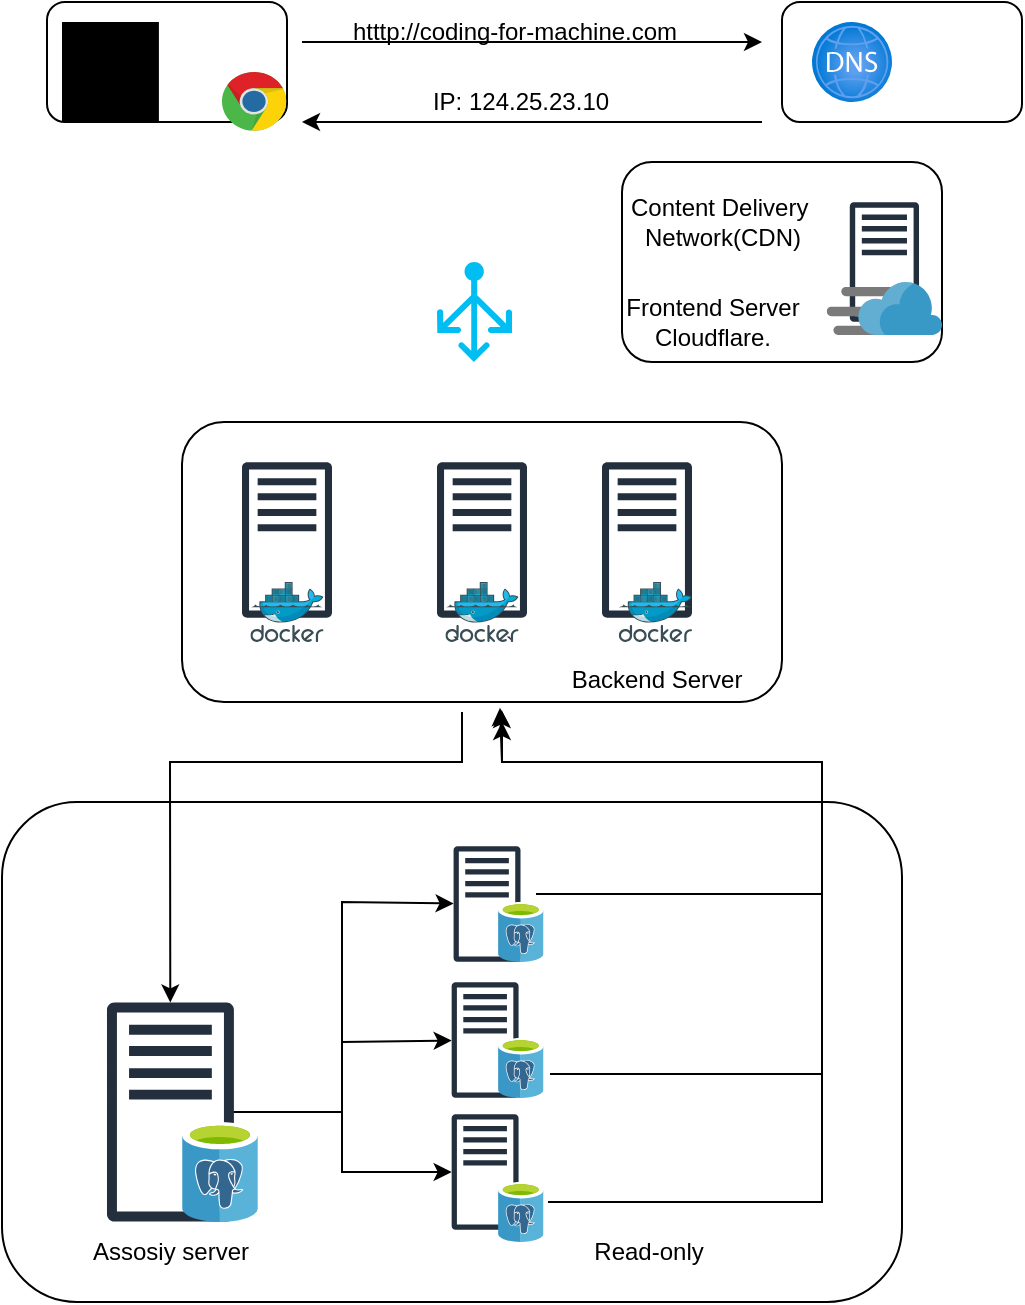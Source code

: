 <mxfile version="26.2.14">
  <diagram id="Ht1M8jgEwFfnCIfOTk4-" name="Page-1">
    <mxGraphModel dx="806" dy="481" grid="1" gridSize="10" guides="1" tooltips="1" connect="1" arrows="1" fold="1" page="1" pageScale="1" pageWidth="1169" pageHeight="827" math="0" shadow="0">
      <root>
        <mxCell id="0" />
        <mxCell id="1" parent="0" />
        <mxCell id="FrHEs0nIIMrFHYCSIknj-14" value="" style="rounded=1;whiteSpace=wrap;html=1;" vertex="1" parent="1">
          <mxGeometry x="192.5" y="60" width="120" height="60" as="geometry" />
        </mxCell>
        <mxCell id="FrHEs0nIIMrFHYCSIknj-2" value="" style="rounded=1;whiteSpace=wrap;html=1;" vertex="1" parent="1">
          <mxGeometry x="260" y="270" width="300" height="140" as="geometry" />
        </mxCell>
        <mxCell id="FrHEs0nIIMrFHYCSIknj-5" value="" style="sketch=0;outlineConnect=0;fontColor=#232F3E;gradientColor=none;fillColor=#232F3D;strokeColor=none;dashed=0;verticalLabelPosition=bottom;verticalAlign=top;align=center;html=1;fontSize=12;fontStyle=0;aspect=fixed;pointerEvents=1;shape=mxgraph.aws4.traditional_server;" vertex="1" parent="1">
          <mxGeometry x="290" y="290" width="45" height="78" as="geometry" />
        </mxCell>
        <mxCell id="FrHEs0nIIMrFHYCSIknj-6" value="`&lt;span style=&quot;white-space: pre;&quot;&gt;&#x9;&lt;/span&gt;`" style="sketch=0;outlineConnect=0;fontColor=#232F3E;gradientColor=none;fillColor=#232F3D;strokeColor=none;dashed=0;verticalLabelPosition=bottom;verticalAlign=top;align=center;html=1;fontSize=12;fontStyle=0;aspect=fixed;pointerEvents=1;shape=mxgraph.aws4.traditional_server;" vertex="1" parent="1">
          <mxGeometry x="387.5" y="290" width="45" height="78" as="geometry" />
        </mxCell>
        <mxCell id="FrHEs0nIIMrFHYCSIknj-7" value="" style="sketch=0;outlineConnect=0;fontColor=#232F3E;gradientColor=none;fillColor=#232F3D;strokeColor=none;dashed=0;verticalLabelPosition=bottom;verticalAlign=top;align=center;html=1;fontSize=12;fontStyle=0;aspect=fixed;pointerEvents=1;shape=mxgraph.aws4.traditional_server;" vertex="1" parent="1">
          <mxGeometry x="470" y="290" width="45" height="78" as="geometry" />
        </mxCell>
        <mxCell id="FrHEs0nIIMrFHYCSIknj-9" value="" style="image;sketch=0;aspect=fixed;html=1;points=[];align=center;fontSize=12;image=img/lib/mscae/Docker.svg;" vertex="1" parent="1">
          <mxGeometry x="478.41" y="350" width="36.59" height="30" as="geometry" />
        </mxCell>
        <mxCell id="FrHEs0nIIMrFHYCSIknj-10" value="" style="image;sketch=0;aspect=fixed;html=1;points=[];align=center;fontSize=12;image=img/lib/mscae/Docker.svg;" vertex="1" parent="1">
          <mxGeometry x="391.7" y="350" width="36.59" height="30" as="geometry" />
        </mxCell>
        <mxCell id="FrHEs0nIIMrFHYCSIknj-11" value="" style="image;sketch=0;aspect=fixed;html=1;points=[];align=center;fontSize=12;image=img/lib/mscae/Docker.svg;" vertex="1" parent="1">
          <mxGeometry x="294.2" y="350" width="36.59" height="30" as="geometry" />
        </mxCell>
        <mxCell id="FrHEs0nIIMrFHYCSIknj-12" value="" style="verticalLabelPosition=bottom;html=1;verticalAlign=top;align=center;strokeColor=none;fillColor=#00BEF2;shape=mxgraph.azure.load_balancer_generic;pointerEvents=1;" vertex="1" parent="1">
          <mxGeometry x="387.5" y="190" width="37.5" height="50" as="geometry" />
        </mxCell>
        <mxCell id="FrHEs0nIIMrFHYCSIknj-13" value="" style="sketch=0;verticalLabelPosition=bottom;sketch=0;aspect=fixed;html=1;verticalAlign=top;strokeColor=none;fillColor=#000000;align=center;outlineConnect=0;pointerEvents=1;shape=mxgraph.citrix2.external_users;" vertex="1" parent="1">
          <mxGeometry x="200" y="70" width="48.45" height="50" as="geometry" />
        </mxCell>
        <mxCell id="FrHEs0nIIMrFHYCSIknj-15" value="" style="dashed=0;outlineConnect=0;html=1;align=center;labelPosition=center;verticalLabelPosition=bottom;verticalAlign=top;shape=mxgraph.weblogos.chrome" vertex="1" parent="1">
          <mxGeometry x="280" y="95" width="32.5" height="30" as="geometry" />
        </mxCell>
        <mxCell id="FrHEs0nIIMrFHYCSIknj-16" value="" style="rounded=1;whiteSpace=wrap;html=1;" vertex="1" parent="1">
          <mxGeometry x="560" y="60" width="120" height="60" as="geometry" />
        </mxCell>
        <mxCell id="FrHEs0nIIMrFHYCSIknj-17" value="" style="image;aspect=fixed;html=1;points=[];align=center;fontSize=12;image=img/lib/azure2/networking/DNS_Zones.svg;" vertex="1" parent="1">
          <mxGeometry x="575" y="70" width="40" height="40" as="geometry" />
        </mxCell>
        <mxCell id="FrHEs0nIIMrFHYCSIknj-18" value="" style="endArrow=classic;html=1;rounded=0;" edge="1" parent="1">
          <mxGeometry width="50" height="50" relative="1" as="geometry">
            <mxPoint x="320" y="80" as="sourcePoint" />
            <mxPoint x="550" y="80" as="targetPoint" />
          </mxGeometry>
        </mxCell>
        <mxCell id="FrHEs0nIIMrFHYCSIknj-19" value="" style="endArrow=classic;html=1;rounded=0;" edge="1" parent="1">
          <mxGeometry width="50" height="50" relative="1" as="geometry">
            <mxPoint x="550" y="120" as="sourcePoint" />
            <mxPoint x="320" y="120" as="targetPoint" />
          </mxGeometry>
        </mxCell>
        <mxCell id="FrHEs0nIIMrFHYCSIknj-20" value="IP: 124.25.23.10" style="text;html=1;align=center;verticalAlign=middle;resizable=0;points=[];autosize=1;strokeColor=none;fillColor=none;" vertex="1" parent="1">
          <mxGeometry x="374.39" y="95" width="110" height="30" as="geometry" />
        </mxCell>
        <mxCell id="FrHEs0nIIMrFHYCSIknj-21" value="htttp://coding-for-machine.com" style="text;html=1;align=center;verticalAlign=middle;resizable=0;points=[];autosize=1;strokeColor=none;fillColor=none;" vertex="1" parent="1">
          <mxGeometry x="330.79" y="60" width="190" height="30" as="geometry" />
        </mxCell>
        <mxCell id="FrHEs0nIIMrFHYCSIknj-22" value="" style="rounded=1;whiteSpace=wrap;html=1;" vertex="1" parent="1">
          <mxGeometry x="170" y="460" width="450" height="250" as="geometry" />
        </mxCell>
        <mxCell id="FrHEs0nIIMrFHYCSIknj-24" value="" style="sketch=0;outlineConnect=0;fontColor=#232F3E;gradientColor=none;fillColor=#232F3D;strokeColor=none;dashed=0;verticalLabelPosition=bottom;verticalAlign=top;align=center;html=1;fontSize=12;fontStyle=0;aspect=fixed;pointerEvents=1;shape=mxgraph.aws4.traditional_server;" vertex="1" parent="1">
          <mxGeometry x="222.49" y="560" width="63.46" height="110" as="geometry" />
        </mxCell>
        <mxCell id="FrHEs0nIIMrFHYCSIknj-23" value="" style="image;sketch=0;aspect=fixed;html=1;points=[];align=center;fontSize=12;image=img/lib/mscae/Azure_Database_for_PostgreSQL_servers.svg;" vertex="1" parent="1">
          <mxGeometry x="260" y="620" width="38" height="50" as="geometry" />
        </mxCell>
        <mxCell id="FrHEs0nIIMrFHYCSIknj-25" value="Assosiy server" style="text;html=1;align=center;verticalAlign=middle;resizable=0;points=[];autosize=1;strokeColor=none;fillColor=none;" vertex="1" parent="1">
          <mxGeometry x="204.22" y="670" width="100" height="30" as="geometry" />
        </mxCell>
        <mxCell id="FrHEs0nIIMrFHYCSIknj-26" value="" style="sketch=0;outlineConnect=0;fontColor=#232F3E;gradientColor=none;fillColor=#232F3D;strokeColor=none;dashed=0;verticalLabelPosition=bottom;verticalAlign=top;align=center;html=1;fontSize=12;fontStyle=0;aspect=fixed;pointerEvents=1;shape=mxgraph.aws4.traditional_server;" vertex="1" parent="1">
          <mxGeometry x="395.79" y="482" width="33.46" height="58" as="geometry" />
        </mxCell>
        <mxCell id="FrHEs0nIIMrFHYCSIknj-27" value="" style="image;sketch=0;aspect=fixed;html=1;points=[];align=center;fontSize=12;image=img/lib/mscae/Azure_Database_for_PostgreSQL_servers.svg;" vertex="1" parent="1">
          <mxGeometry x="417.99" y="510" width="22.8" height="30" as="geometry" />
        </mxCell>
        <mxCell id="FrHEs0nIIMrFHYCSIknj-28" value="" style="sketch=0;outlineConnect=0;fontColor=#232F3E;gradientColor=none;fillColor=#232F3D;strokeColor=none;dashed=0;verticalLabelPosition=bottom;verticalAlign=top;align=center;html=1;fontSize=12;fontStyle=0;aspect=fixed;pointerEvents=1;shape=mxgraph.aws4.traditional_server;" vertex="1" parent="1">
          <mxGeometry x="394.83" y="550" width="33.46" height="58" as="geometry" />
        </mxCell>
        <mxCell id="FrHEs0nIIMrFHYCSIknj-29" value="" style="sketch=0;outlineConnect=0;fontColor=#232F3E;gradientColor=none;fillColor=#232F3D;strokeColor=none;dashed=0;verticalLabelPosition=bottom;verticalAlign=top;align=center;html=1;fontSize=12;fontStyle=0;aspect=fixed;pointerEvents=1;shape=mxgraph.aws4.traditional_server;" vertex="1" parent="1">
          <mxGeometry x="394.83" y="616" width="33.46" height="58" as="geometry" />
        </mxCell>
        <mxCell id="FrHEs0nIIMrFHYCSIknj-30" value="" style="image;sketch=0;aspect=fixed;html=1;points=[];align=center;fontSize=12;image=img/lib/mscae/Azure_Database_for_PostgreSQL_servers.svg;" vertex="1" parent="1">
          <mxGeometry x="417.99" y="578" width="22.8" height="30" as="geometry" />
        </mxCell>
        <mxCell id="FrHEs0nIIMrFHYCSIknj-31" value="" style="image;sketch=0;aspect=fixed;html=1;points=[];align=center;fontSize=12;image=img/lib/mscae/Azure_Database_for_PostgreSQL_servers.svg;" vertex="1" parent="1">
          <mxGeometry x="417.99" y="650" width="22.8" height="30" as="geometry" />
        </mxCell>
        <mxCell id="FrHEs0nIIMrFHYCSIknj-32" value="" style="endArrow=classic;html=1;rounded=0;" edge="1" parent="1" source="FrHEs0nIIMrFHYCSIknj-24" target="FrHEs0nIIMrFHYCSIknj-26">
          <mxGeometry width="50" height="50" relative="1" as="geometry">
            <mxPoint x="390" y="690" as="sourcePoint" />
            <mxPoint x="390" y="510" as="targetPoint" />
            <Array as="points">
              <mxPoint x="340" y="615" />
              <mxPoint x="340" y="510" />
            </Array>
          </mxGeometry>
        </mxCell>
        <mxCell id="FrHEs0nIIMrFHYCSIknj-33" value="" style="endArrow=classic;html=1;rounded=0;" edge="1" parent="1" source="FrHEs0nIIMrFHYCSIknj-24" target="FrHEs0nIIMrFHYCSIknj-29">
          <mxGeometry width="50" height="50" relative="1" as="geometry">
            <mxPoint x="390" y="690" as="sourcePoint" />
            <mxPoint x="440" y="640" as="targetPoint" />
            <Array as="points">
              <mxPoint x="340" y="615" />
              <mxPoint x="340" y="645" />
            </Array>
          </mxGeometry>
        </mxCell>
        <mxCell id="FrHEs0nIIMrFHYCSIknj-34" value="" style="endArrow=classic;html=1;rounded=0;" edge="1" parent="1" source="FrHEs0nIIMrFHYCSIknj-24" target="FrHEs0nIIMrFHYCSIknj-28">
          <mxGeometry width="50" height="50" relative="1" as="geometry">
            <mxPoint x="390" y="690" as="sourcePoint" />
            <mxPoint x="440" y="640" as="targetPoint" />
            <Array as="points">
              <mxPoint x="340" y="615" />
              <mxPoint x="340" y="580" />
            </Array>
          </mxGeometry>
        </mxCell>
        <mxCell id="FrHEs0nIIMrFHYCSIknj-35" value="Read-only" style="text;html=1;align=center;verticalAlign=middle;resizable=0;points=[];autosize=1;strokeColor=none;fillColor=none;" vertex="1" parent="1">
          <mxGeometry x="452.5" y="670" width="80" height="30" as="geometry" />
        </mxCell>
        <mxCell id="FrHEs0nIIMrFHYCSIknj-36" value="" style="endArrow=classic;html=1;rounded=0;" edge="1" parent="1" target="FrHEs0nIIMrFHYCSIknj-24">
          <mxGeometry width="50" height="50" relative="1" as="geometry">
            <mxPoint x="400" y="415" as="sourcePoint" />
            <mxPoint x="440" y="510.877" as="targetPoint" />
            <Array as="points">
              <mxPoint x="400" y="440" />
              <mxPoint x="254" y="440" />
            </Array>
          </mxGeometry>
        </mxCell>
        <mxCell id="FrHEs0nIIMrFHYCSIknj-37" value="" style="endArrow=classic;html=1;rounded=0;exitX=0.834;exitY=-0.133;exitDx=0;exitDy=0;exitPerimeter=0;entryX=0.533;entryY=1.029;entryDx=0;entryDy=0;entryPerimeter=0;" edge="1" parent="1" source="FrHEs0nIIMrFHYCSIknj-27" target="FrHEs0nIIMrFHYCSIknj-2">
          <mxGeometry width="50" height="50" relative="1" as="geometry">
            <mxPoint x="410" y="425" as="sourcePoint" />
            <mxPoint x="264" y="570" as="targetPoint" />
            <Array as="points">
              <mxPoint x="580" y="506" />
              <mxPoint x="580" y="440" />
              <mxPoint x="420" y="440" />
            </Array>
          </mxGeometry>
        </mxCell>
        <mxCell id="FrHEs0nIIMrFHYCSIknj-38" value="" style="endArrow=classic;html=1;rounded=0;exitX=1.141;exitY=0.6;exitDx=0;exitDy=0;exitPerimeter=0;entryX=0.53;entryY=1.021;entryDx=0;entryDy=0;entryPerimeter=0;" edge="1" parent="1" source="FrHEs0nIIMrFHYCSIknj-30" target="FrHEs0nIIMrFHYCSIknj-2">
          <mxGeometry width="50" height="50" relative="1" as="geometry">
            <mxPoint x="447" y="516" as="sourcePoint" />
            <mxPoint x="420" y="420" as="targetPoint" />
            <Array as="points">
              <mxPoint x="580" y="596" />
              <mxPoint x="580" y="440" />
              <mxPoint x="420" y="440" />
            </Array>
          </mxGeometry>
        </mxCell>
        <mxCell id="FrHEs0nIIMrFHYCSIknj-39" value="" style="endArrow=classic;html=1;rounded=0;exitX=1.097;exitY=0.333;exitDx=0;exitDy=0;exitPerimeter=0;" edge="1" parent="1" source="FrHEs0nIIMrFHYCSIknj-31">
          <mxGeometry width="50" height="50" relative="1" as="geometry">
            <mxPoint x="454" y="606" as="sourcePoint" />
            <mxPoint x="420" y="420" as="targetPoint" />
            <Array as="points">
              <mxPoint x="580" y="660" />
              <mxPoint x="580" y="440" />
              <mxPoint x="420" y="440" />
            </Array>
          </mxGeometry>
        </mxCell>
        <mxCell id="FrHEs0nIIMrFHYCSIknj-40" value="" style="rounded=1;whiteSpace=wrap;html=1;" vertex="1" parent="1">
          <mxGeometry x="480" y="140" width="160" height="100" as="geometry" />
        </mxCell>
        <mxCell id="FrHEs0nIIMrFHYCSIknj-44" value="Backend Server" style="text;html=1;align=center;verticalAlign=middle;resizable=0;points=[];autosize=1;strokeColor=none;fillColor=none;" vertex="1" parent="1">
          <mxGeometry x="441.71" y="384" width="110" height="30" as="geometry" />
        </mxCell>
        <mxCell id="FrHEs0nIIMrFHYCSIknj-45" value="Frontend Server&lt;div&gt;Cloudflare.&lt;/div&gt;" style="text;html=1;align=center;verticalAlign=middle;resizable=0;points=[];autosize=1;strokeColor=none;fillColor=none;" vertex="1" parent="1">
          <mxGeometry x="470" y="200" width="110" height="40" as="geometry" />
        </mxCell>
        <mxCell id="FrHEs0nIIMrFHYCSIknj-46" value="" style="sketch=0;outlineConnect=0;fontColor=#232F3E;gradientColor=none;fillColor=#232F3D;strokeColor=none;dashed=0;verticalLabelPosition=bottom;verticalAlign=top;align=center;html=1;fontSize=12;fontStyle=0;aspect=fixed;pointerEvents=1;shape=mxgraph.aws4.traditional_server;" vertex="1" parent="1">
          <mxGeometry x="593.89" y="160" width="34.62" height="60" as="geometry" />
        </mxCell>
        <mxCell id="FrHEs0nIIMrFHYCSIknj-47" value="" style="image;sketch=0;aspect=fixed;html=1;points=[];align=center;fontSize=12;image=img/lib/mscae/Content_Delivery_Network.svg;" vertex="1" parent="1">
          <mxGeometry x="582.39" y="200" width="57.61" height="26.5" as="geometry" />
        </mxCell>
        <mxCell id="FrHEs0nIIMrFHYCSIknj-51" value="Content Delivery&amp;nbsp;&lt;div&gt;Network(CDN)&lt;/div&gt;" style="text;html=1;align=center;verticalAlign=middle;resizable=0;points=[];autosize=1;strokeColor=none;fillColor=none;" vertex="1" parent="1">
          <mxGeometry x="470" y="150" width="120" height="40" as="geometry" />
        </mxCell>
      </root>
    </mxGraphModel>
  </diagram>
</mxfile>
